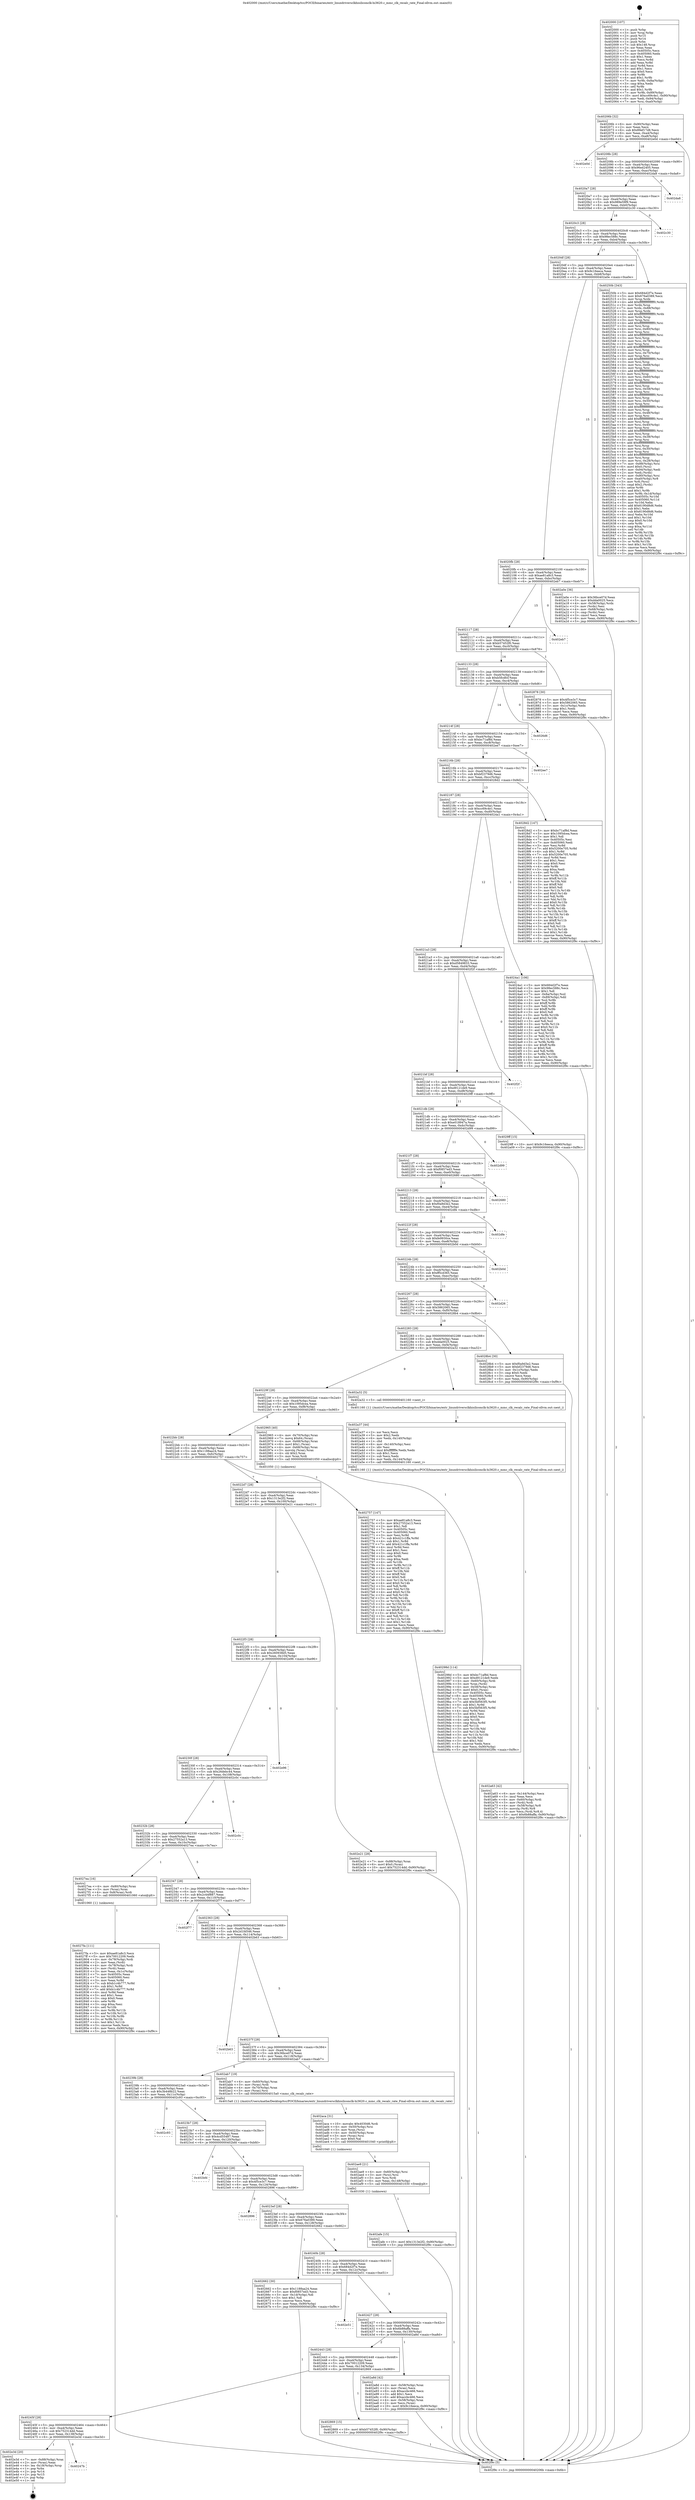 digraph "0x402000" {
  label = "0x402000 (/mnt/c/Users/mathe/Desktop/tcc/POCII/binaries/extr_linuxdriversclkhisiliconclk-hi3620.c_mmc_clk_recalc_rate_Final-ollvm.out::main(0))"
  labelloc = "t"
  node[shape=record]

  Entry [label="",width=0.3,height=0.3,shape=circle,fillcolor=black,style=filled]
  "0x40206b" [label="{
     0x40206b [32]\l
     | [instrs]\l
     &nbsp;&nbsp;0x40206b \<+6\>: mov -0x90(%rbp),%eax\l
     &nbsp;&nbsp;0x402071 \<+2\>: mov %eax,%ecx\l
     &nbsp;&nbsp;0x402073 \<+6\>: sub $0x89ef17d8,%ecx\l
     &nbsp;&nbsp;0x402079 \<+6\>: mov %eax,-0xa4(%rbp)\l
     &nbsp;&nbsp;0x40207f \<+6\>: mov %ecx,-0xa8(%rbp)\l
     &nbsp;&nbsp;0x402085 \<+6\>: je 0000000000402e0d \<main+0xe0d\>\l
  }"]
  "0x402e0d" [label="{
     0x402e0d\l
  }", style=dashed]
  "0x40208b" [label="{
     0x40208b [28]\l
     | [instrs]\l
     &nbsp;&nbsp;0x40208b \<+5\>: jmp 0000000000402090 \<main+0x90\>\l
     &nbsp;&nbsp;0x402090 \<+6\>: mov -0xa4(%rbp),%eax\l
     &nbsp;&nbsp;0x402096 \<+5\>: sub $0x96ed2405,%eax\l
     &nbsp;&nbsp;0x40209b \<+6\>: mov %eax,-0xac(%rbp)\l
     &nbsp;&nbsp;0x4020a1 \<+6\>: je 0000000000402da8 \<main+0xda8\>\l
  }"]
  Exit [label="",width=0.3,height=0.3,shape=circle,fillcolor=black,style=filled,peripheries=2]
  "0x402da8" [label="{
     0x402da8\l
  }", style=dashed]
  "0x4020a7" [label="{
     0x4020a7 [28]\l
     | [instrs]\l
     &nbsp;&nbsp;0x4020a7 \<+5\>: jmp 00000000004020ac \<main+0xac\>\l
     &nbsp;&nbsp;0x4020ac \<+6\>: mov -0xa4(%rbp),%eax\l
     &nbsp;&nbsp;0x4020b2 \<+5\>: sub $0x989e59f9,%eax\l
     &nbsp;&nbsp;0x4020b7 \<+6\>: mov %eax,-0xb0(%rbp)\l
     &nbsp;&nbsp;0x4020bd \<+6\>: je 0000000000402c30 \<main+0xc30\>\l
  }"]
  "0x40247b" [label="{
     0x40247b\l
  }", style=dashed]
  "0x402c30" [label="{
     0x402c30\l
  }", style=dashed]
  "0x4020c3" [label="{
     0x4020c3 [28]\l
     | [instrs]\l
     &nbsp;&nbsp;0x4020c3 \<+5\>: jmp 00000000004020c8 \<main+0xc8\>\l
     &nbsp;&nbsp;0x4020c8 \<+6\>: mov -0xa4(%rbp),%eax\l
     &nbsp;&nbsp;0x4020ce \<+5\>: sub $0x98ec588c,%eax\l
     &nbsp;&nbsp;0x4020d3 \<+6\>: mov %eax,-0xb4(%rbp)\l
     &nbsp;&nbsp;0x4020d9 \<+6\>: je 000000000040250b \<main+0x50b\>\l
  }"]
  "0x402e3d" [label="{
     0x402e3d [20]\l
     | [instrs]\l
     &nbsp;&nbsp;0x402e3d \<+7\>: mov -0x88(%rbp),%rax\l
     &nbsp;&nbsp;0x402e44 \<+2\>: mov (%rax),%eax\l
     &nbsp;&nbsp;0x402e46 \<+4\>: lea -0x18(%rbp),%rsp\l
     &nbsp;&nbsp;0x402e4a \<+1\>: pop %rbx\l
     &nbsp;&nbsp;0x402e4b \<+2\>: pop %r14\l
     &nbsp;&nbsp;0x402e4d \<+2\>: pop %r15\l
     &nbsp;&nbsp;0x402e4f \<+1\>: pop %rbp\l
     &nbsp;&nbsp;0x402e50 \<+1\>: ret\l
  }"]
  "0x40250b" [label="{
     0x40250b [343]\l
     | [instrs]\l
     &nbsp;&nbsp;0x40250b \<+5\>: mov $0x684d2f7e,%eax\l
     &nbsp;&nbsp;0x402510 \<+5\>: mov $0x676a0389,%ecx\l
     &nbsp;&nbsp;0x402515 \<+3\>: mov %rsp,%rdx\l
     &nbsp;&nbsp;0x402518 \<+4\>: add $0xfffffffffffffff0,%rdx\l
     &nbsp;&nbsp;0x40251c \<+3\>: mov %rdx,%rsp\l
     &nbsp;&nbsp;0x40251f \<+7\>: mov %rdx,-0x88(%rbp)\l
     &nbsp;&nbsp;0x402526 \<+3\>: mov %rsp,%rdx\l
     &nbsp;&nbsp;0x402529 \<+4\>: add $0xfffffffffffffff0,%rdx\l
     &nbsp;&nbsp;0x40252d \<+3\>: mov %rdx,%rsp\l
     &nbsp;&nbsp;0x402530 \<+3\>: mov %rsp,%rsi\l
     &nbsp;&nbsp;0x402533 \<+4\>: add $0xfffffffffffffff0,%rsi\l
     &nbsp;&nbsp;0x402537 \<+3\>: mov %rsi,%rsp\l
     &nbsp;&nbsp;0x40253a \<+4\>: mov %rsi,-0x80(%rbp)\l
     &nbsp;&nbsp;0x40253e \<+3\>: mov %rsp,%rsi\l
     &nbsp;&nbsp;0x402541 \<+4\>: add $0xfffffffffffffff0,%rsi\l
     &nbsp;&nbsp;0x402545 \<+3\>: mov %rsi,%rsp\l
     &nbsp;&nbsp;0x402548 \<+4\>: mov %rsi,-0x78(%rbp)\l
     &nbsp;&nbsp;0x40254c \<+3\>: mov %rsp,%rsi\l
     &nbsp;&nbsp;0x40254f \<+4\>: add $0xfffffffffffffff0,%rsi\l
     &nbsp;&nbsp;0x402553 \<+3\>: mov %rsi,%rsp\l
     &nbsp;&nbsp;0x402556 \<+4\>: mov %rsi,-0x70(%rbp)\l
     &nbsp;&nbsp;0x40255a \<+3\>: mov %rsp,%rsi\l
     &nbsp;&nbsp;0x40255d \<+4\>: add $0xfffffffffffffff0,%rsi\l
     &nbsp;&nbsp;0x402561 \<+3\>: mov %rsi,%rsp\l
     &nbsp;&nbsp;0x402564 \<+4\>: mov %rsi,-0x68(%rbp)\l
     &nbsp;&nbsp;0x402568 \<+3\>: mov %rsp,%rsi\l
     &nbsp;&nbsp;0x40256b \<+4\>: add $0xfffffffffffffff0,%rsi\l
     &nbsp;&nbsp;0x40256f \<+3\>: mov %rsi,%rsp\l
     &nbsp;&nbsp;0x402572 \<+4\>: mov %rsi,-0x60(%rbp)\l
     &nbsp;&nbsp;0x402576 \<+3\>: mov %rsp,%rsi\l
     &nbsp;&nbsp;0x402579 \<+4\>: add $0xfffffffffffffff0,%rsi\l
     &nbsp;&nbsp;0x40257d \<+3\>: mov %rsi,%rsp\l
     &nbsp;&nbsp;0x402580 \<+4\>: mov %rsi,-0x58(%rbp)\l
     &nbsp;&nbsp;0x402584 \<+3\>: mov %rsp,%rsi\l
     &nbsp;&nbsp;0x402587 \<+4\>: add $0xfffffffffffffff0,%rsi\l
     &nbsp;&nbsp;0x40258b \<+3\>: mov %rsi,%rsp\l
     &nbsp;&nbsp;0x40258e \<+4\>: mov %rsi,-0x50(%rbp)\l
     &nbsp;&nbsp;0x402592 \<+3\>: mov %rsp,%rsi\l
     &nbsp;&nbsp;0x402595 \<+4\>: add $0xfffffffffffffff0,%rsi\l
     &nbsp;&nbsp;0x402599 \<+3\>: mov %rsi,%rsp\l
     &nbsp;&nbsp;0x40259c \<+4\>: mov %rsi,-0x48(%rbp)\l
     &nbsp;&nbsp;0x4025a0 \<+3\>: mov %rsp,%rsi\l
     &nbsp;&nbsp;0x4025a3 \<+4\>: add $0xfffffffffffffff0,%rsi\l
     &nbsp;&nbsp;0x4025a7 \<+3\>: mov %rsi,%rsp\l
     &nbsp;&nbsp;0x4025aa \<+4\>: mov %rsi,-0x40(%rbp)\l
     &nbsp;&nbsp;0x4025ae \<+3\>: mov %rsp,%rsi\l
     &nbsp;&nbsp;0x4025b1 \<+4\>: add $0xfffffffffffffff0,%rsi\l
     &nbsp;&nbsp;0x4025b5 \<+3\>: mov %rsi,%rsp\l
     &nbsp;&nbsp;0x4025b8 \<+4\>: mov %rsi,-0x38(%rbp)\l
     &nbsp;&nbsp;0x4025bc \<+3\>: mov %rsp,%rsi\l
     &nbsp;&nbsp;0x4025bf \<+4\>: add $0xfffffffffffffff0,%rsi\l
     &nbsp;&nbsp;0x4025c3 \<+3\>: mov %rsi,%rsp\l
     &nbsp;&nbsp;0x4025c6 \<+4\>: mov %rsi,-0x30(%rbp)\l
     &nbsp;&nbsp;0x4025ca \<+3\>: mov %rsp,%rsi\l
     &nbsp;&nbsp;0x4025cd \<+4\>: add $0xfffffffffffffff0,%rsi\l
     &nbsp;&nbsp;0x4025d1 \<+3\>: mov %rsi,%rsp\l
     &nbsp;&nbsp;0x4025d4 \<+4\>: mov %rsi,-0x28(%rbp)\l
     &nbsp;&nbsp;0x4025d8 \<+7\>: mov -0x88(%rbp),%rsi\l
     &nbsp;&nbsp;0x4025df \<+6\>: movl $0x0,(%rsi)\l
     &nbsp;&nbsp;0x4025e5 \<+6\>: mov -0x94(%rbp),%edi\l
     &nbsp;&nbsp;0x4025eb \<+2\>: mov %edi,(%rdx)\l
     &nbsp;&nbsp;0x4025ed \<+4\>: mov -0x80(%rbp),%rsi\l
     &nbsp;&nbsp;0x4025f1 \<+7\>: mov -0xa0(%rbp),%r8\l
     &nbsp;&nbsp;0x4025f8 \<+3\>: mov %r8,(%rsi)\l
     &nbsp;&nbsp;0x4025fb \<+3\>: cmpl $0x2,(%rdx)\l
     &nbsp;&nbsp;0x4025fe \<+4\>: setne %r9b\l
     &nbsp;&nbsp;0x402602 \<+4\>: and $0x1,%r9b\l
     &nbsp;&nbsp;0x402606 \<+4\>: mov %r9b,-0x1d(%rbp)\l
     &nbsp;&nbsp;0x40260a \<+8\>: mov 0x40505c,%r10d\l
     &nbsp;&nbsp;0x402612 \<+8\>: mov 0x405060,%r11d\l
     &nbsp;&nbsp;0x40261a \<+3\>: mov %r10d,%ebx\l
     &nbsp;&nbsp;0x40261d \<+6\>: add $0x6190d8d6,%ebx\l
     &nbsp;&nbsp;0x402623 \<+3\>: sub $0x1,%ebx\l
     &nbsp;&nbsp;0x402626 \<+6\>: sub $0x6190d8d6,%ebx\l
     &nbsp;&nbsp;0x40262c \<+4\>: imul %ebx,%r10d\l
     &nbsp;&nbsp;0x402630 \<+4\>: and $0x1,%r10d\l
     &nbsp;&nbsp;0x402634 \<+4\>: cmp $0x0,%r10d\l
     &nbsp;&nbsp;0x402638 \<+4\>: sete %r9b\l
     &nbsp;&nbsp;0x40263c \<+4\>: cmp $0xa,%r11d\l
     &nbsp;&nbsp;0x402640 \<+4\>: setl %r14b\l
     &nbsp;&nbsp;0x402644 \<+3\>: mov %r9b,%r15b\l
     &nbsp;&nbsp;0x402647 \<+3\>: and %r14b,%r15b\l
     &nbsp;&nbsp;0x40264a \<+3\>: xor %r14b,%r9b\l
     &nbsp;&nbsp;0x40264d \<+3\>: or %r9b,%r15b\l
     &nbsp;&nbsp;0x402650 \<+4\>: test $0x1,%r15b\l
     &nbsp;&nbsp;0x402654 \<+3\>: cmovne %ecx,%eax\l
     &nbsp;&nbsp;0x402657 \<+6\>: mov %eax,-0x90(%rbp)\l
     &nbsp;&nbsp;0x40265d \<+5\>: jmp 0000000000402f9c \<main+0xf9c\>\l
  }"]
  "0x4020df" [label="{
     0x4020df [28]\l
     | [instrs]\l
     &nbsp;&nbsp;0x4020df \<+5\>: jmp 00000000004020e4 \<main+0xe4\>\l
     &nbsp;&nbsp;0x4020e4 \<+6\>: mov -0xa4(%rbp),%eax\l
     &nbsp;&nbsp;0x4020ea \<+5\>: sub $0x9c16eeca,%eax\l
     &nbsp;&nbsp;0x4020ef \<+6\>: mov %eax,-0xb8(%rbp)\l
     &nbsp;&nbsp;0x4020f5 \<+6\>: je 0000000000402a0e \<main+0xa0e\>\l
  }"]
  "0x402afe" [label="{
     0x402afe [15]\l
     | [instrs]\l
     &nbsp;&nbsp;0x402afe \<+10\>: movl $0x1313e2f2,-0x90(%rbp)\l
     &nbsp;&nbsp;0x402b08 \<+5\>: jmp 0000000000402f9c \<main+0xf9c\>\l
  }"]
  "0x402a0e" [label="{
     0x402a0e [36]\l
     | [instrs]\l
     &nbsp;&nbsp;0x402a0e \<+5\>: mov $0x36bce07d,%eax\l
     &nbsp;&nbsp;0x402a13 \<+5\>: mov $0xdda0025,%ecx\l
     &nbsp;&nbsp;0x402a18 \<+4\>: mov -0x58(%rbp),%rdx\l
     &nbsp;&nbsp;0x402a1c \<+2\>: mov (%rdx),%esi\l
     &nbsp;&nbsp;0x402a1e \<+4\>: mov -0x68(%rbp),%rdx\l
     &nbsp;&nbsp;0x402a22 \<+2\>: cmp (%rdx),%esi\l
     &nbsp;&nbsp;0x402a24 \<+3\>: cmovl %ecx,%eax\l
     &nbsp;&nbsp;0x402a27 \<+6\>: mov %eax,-0x90(%rbp)\l
     &nbsp;&nbsp;0x402a2d \<+5\>: jmp 0000000000402f9c \<main+0xf9c\>\l
  }"]
  "0x4020fb" [label="{
     0x4020fb [28]\l
     | [instrs]\l
     &nbsp;&nbsp;0x4020fb \<+5\>: jmp 0000000000402100 \<main+0x100\>\l
     &nbsp;&nbsp;0x402100 \<+6\>: mov -0xa4(%rbp),%eax\l
     &nbsp;&nbsp;0x402106 \<+5\>: sub $0xae81a8c3,%eax\l
     &nbsp;&nbsp;0x40210b \<+6\>: mov %eax,-0xbc(%rbp)\l
     &nbsp;&nbsp;0x402111 \<+6\>: je 0000000000402eb7 \<main+0xeb7\>\l
  }"]
  "0x402ae9" [label="{
     0x402ae9 [21]\l
     | [instrs]\l
     &nbsp;&nbsp;0x402ae9 \<+4\>: mov -0x60(%rbp),%rsi\l
     &nbsp;&nbsp;0x402aed \<+3\>: mov (%rsi),%rsi\l
     &nbsp;&nbsp;0x402af0 \<+3\>: mov %rsi,%rdi\l
     &nbsp;&nbsp;0x402af3 \<+6\>: mov %eax,-0x148(%rbp)\l
     &nbsp;&nbsp;0x402af9 \<+5\>: call 0000000000401030 \<free@plt\>\l
     | [calls]\l
     &nbsp;&nbsp;0x401030 \{1\} (unknown)\l
  }"]
  "0x402eb7" [label="{
     0x402eb7\l
  }", style=dashed]
  "0x402117" [label="{
     0x402117 [28]\l
     | [instrs]\l
     &nbsp;&nbsp;0x402117 \<+5\>: jmp 000000000040211c \<main+0x11c\>\l
     &nbsp;&nbsp;0x40211c \<+6\>: mov -0xa4(%rbp),%eax\l
     &nbsp;&nbsp;0x402122 \<+5\>: sub $0xb57452f0,%eax\l
     &nbsp;&nbsp;0x402127 \<+6\>: mov %eax,-0xc0(%rbp)\l
     &nbsp;&nbsp;0x40212d \<+6\>: je 0000000000402878 \<main+0x878\>\l
  }"]
  "0x402aca" [label="{
     0x402aca [31]\l
     | [instrs]\l
     &nbsp;&nbsp;0x402aca \<+10\>: movabs $0x4030d6,%rdi\l
     &nbsp;&nbsp;0x402ad4 \<+4\>: mov -0x50(%rbp),%rsi\l
     &nbsp;&nbsp;0x402ad8 \<+3\>: mov %rax,(%rsi)\l
     &nbsp;&nbsp;0x402adb \<+4\>: mov -0x50(%rbp),%rax\l
     &nbsp;&nbsp;0x402adf \<+3\>: mov (%rax),%rsi\l
     &nbsp;&nbsp;0x402ae2 \<+2\>: mov $0x0,%al\l
     &nbsp;&nbsp;0x402ae4 \<+5\>: call 0000000000401040 \<printf@plt\>\l
     | [calls]\l
     &nbsp;&nbsp;0x401040 \{1\} (unknown)\l
  }"]
  "0x402878" [label="{
     0x402878 [30]\l
     | [instrs]\l
     &nbsp;&nbsp;0x402878 \<+5\>: mov $0x4f5ce3c7,%eax\l
     &nbsp;&nbsp;0x40287d \<+5\>: mov $0x5862065,%ecx\l
     &nbsp;&nbsp;0x402882 \<+3\>: mov -0x1c(%rbp),%edx\l
     &nbsp;&nbsp;0x402885 \<+3\>: cmp $0x1,%edx\l
     &nbsp;&nbsp;0x402888 \<+3\>: cmovl %ecx,%eax\l
     &nbsp;&nbsp;0x40288b \<+6\>: mov %eax,-0x90(%rbp)\l
     &nbsp;&nbsp;0x402891 \<+5\>: jmp 0000000000402f9c \<main+0xf9c\>\l
  }"]
  "0x402133" [label="{
     0x402133 [28]\l
     | [instrs]\l
     &nbsp;&nbsp;0x402133 \<+5\>: jmp 0000000000402138 \<main+0x138\>\l
     &nbsp;&nbsp;0x402138 \<+6\>: mov -0xa4(%rbp),%eax\l
     &nbsp;&nbsp;0x40213e \<+5\>: sub $0xb5fcdfcf,%eax\l
     &nbsp;&nbsp;0x402143 \<+6\>: mov %eax,-0xc4(%rbp)\l
     &nbsp;&nbsp;0x402149 \<+6\>: je 00000000004026d6 \<main+0x6d6\>\l
  }"]
  "0x402a63" [label="{
     0x402a63 [42]\l
     | [instrs]\l
     &nbsp;&nbsp;0x402a63 \<+6\>: mov -0x144(%rbp),%ecx\l
     &nbsp;&nbsp;0x402a69 \<+3\>: imul %eax,%ecx\l
     &nbsp;&nbsp;0x402a6c \<+4\>: mov -0x60(%rbp),%rdi\l
     &nbsp;&nbsp;0x402a70 \<+3\>: mov (%rdi),%rdi\l
     &nbsp;&nbsp;0x402a73 \<+4\>: mov -0x58(%rbp),%r8\l
     &nbsp;&nbsp;0x402a77 \<+3\>: movslq (%r8),%r8\l
     &nbsp;&nbsp;0x402a7a \<+4\>: mov %ecx,(%rdi,%r8,4)\l
     &nbsp;&nbsp;0x402a7e \<+10\>: movl $0x6b88affa,-0x90(%rbp)\l
     &nbsp;&nbsp;0x402a88 \<+5\>: jmp 0000000000402f9c \<main+0xf9c\>\l
  }"]
  "0x4026d6" [label="{
     0x4026d6\l
  }", style=dashed]
  "0x40214f" [label="{
     0x40214f [28]\l
     | [instrs]\l
     &nbsp;&nbsp;0x40214f \<+5\>: jmp 0000000000402154 \<main+0x154\>\l
     &nbsp;&nbsp;0x402154 \<+6\>: mov -0xa4(%rbp),%eax\l
     &nbsp;&nbsp;0x40215a \<+5\>: sub $0xbc71af8d,%eax\l
     &nbsp;&nbsp;0x40215f \<+6\>: mov %eax,-0xc8(%rbp)\l
     &nbsp;&nbsp;0x402165 \<+6\>: je 0000000000402ee7 \<main+0xee7\>\l
  }"]
  "0x402a37" [label="{
     0x402a37 [44]\l
     | [instrs]\l
     &nbsp;&nbsp;0x402a37 \<+2\>: xor %ecx,%ecx\l
     &nbsp;&nbsp;0x402a39 \<+5\>: mov $0x2,%edx\l
     &nbsp;&nbsp;0x402a3e \<+6\>: mov %edx,-0x140(%rbp)\l
     &nbsp;&nbsp;0x402a44 \<+1\>: cltd\l
     &nbsp;&nbsp;0x402a45 \<+6\>: mov -0x140(%rbp),%esi\l
     &nbsp;&nbsp;0x402a4b \<+2\>: idiv %esi\l
     &nbsp;&nbsp;0x402a4d \<+6\>: imul $0xfffffffe,%edx,%edx\l
     &nbsp;&nbsp;0x402a53 \<+3\>: sub $0x1,%ecx\l
     &nbsp;&nbsp;0x402a56 \<+2\>: sub %ecx,%edx\l
     &nbsp;&nbsp;0x402a58 \<+6\>: mov %edx,-0x144(%rbp)\l
     &nbsp;&nbsp;0x402a5e \<+5\>: call 0000000000401160 \<next_i\>\l
     | [calls]\l
     &nbsp;&nbsp;0x401160 \{1\} (/mnt/c/Users/mathe/Desktop/tcc/POCII/binaries/extr_linuxdriversclkhisiliconclk-hi3620.c_mmc_clk_recalc_rate_Final-ollvm.out::next_i)\l
  }"]
  "0x402ee7" [label="{
     0x402ee7\l
  }", style=dashed]
  "0x40216b" [label="{
     0x40216b [28]\l
     | [instrs]\l
     &nbsp;&nbsp;0x40216b \<+5\>: jmp 0000000000402170 \<main+0x170\>\l
     &nbsp;&nbsp;0x402170 \<+6\>: mov -0xa4(%rbp),%eax\l
     &nbsp;&nbsp;0x402176 \<+5\>: sub $0xbf2379d6,%eax\l
     &nbsp;&nbsp;0x40217b \<+6\>: mov %eax,-0xcc(%rbp)\l
     &nbsp;&nbsp;0x402181 \<+6\>: je 00000000004028d2 \<main+0x8d2\>\l
  }"]
  "0x40298d" [label="{
     0x40298d [114]\l
     | [instrs]\l
     &nbsp;&nbsp;0x40298d \<+5\>: mov $0xbc71af8d,%ecx\l
     &nbsp;&nbsp;0x402992 \<+5\>: mov $0xd9121de9,%edx\l
     &nbsp;&nbsp;0x402997 \<+4\>: mov -0x60(%rbp),%rdi\l
     &nbsp;&nbsp;0x40299b \<+3\>: mov %rax,(%rdi)\l
     &nbsp;&nbsp;0x40299e \<+4\>: mov -0x58(%rbp),%rax\l
     &nbsp;&nbsp;0x4029a2 \<+6\>: movl $0x0,(%rax)\l
     &nbsp;&nbsp;0x4029a8 \<+7\>: mov 0x40505c,%esi\l
     &nbsp;&nbsp;0x4029af \<+8\>: mov 0x405060,%r8d\l
     &nbsp;&nbsp;0x4029b7 \<+3\>: mov %esi,%r9d\l
     &nbsp;&nbsp;0x4029ba \<+7\>: add $0x5bf563f5,%r9d\l
     &nbsp;&nbsp;0x4029c1 \<+4\>: sub $0x1,%r9d\l
     &nbsp;&nbsp;0x4029c5 \<+7\>: sub $0x5bf563f5,%r9d\l
     &nbsp;&nbsp;0x4029cc \<+4\>: imul %r9d,%esi\l
     &nbsp;&nbsp;0x4029d0 \<+3\>: and $0x1,%esi\l
     &nbsp;&nbsp;0x4029d3 \<+3\>: cmp $0x0,%esi\l
     &nbsp;&nbsp;0x4029d6 \<+4\>: sete %r10b\l
     &nbsp;&nbsp;0x4029da \<+4\>: cmp $0xa,%r8d\l
     &nbsp;&nbsp;0x4029de \<+4\>: setl %r11b\l
     &nbsp;&nbsp;0x4029e2 \<+3\>: mov %r10b,%bl\l
     &nbsp;&nbsp;0x4029e5 \<+3\>: and %r11b,%bl\l
     &nbsp;&nbsp;0x4029e8 \<+3\>: xor %r11b,%r10b\l
     &nbsp;&nbsp;0x4029eb \<+3\>: or %r10b,%bl\l
     &nbsp;&nbsp;0x4029ee \<+3\>: test $0x1,%bl\l
     &nbsp;&nbsp;0x4029f1 \<+3\>: cmovne %edx,%ecx\l
     &nbsp;&nbsp;0x4029f4 \<+6\>: mov %ecx,-0x90(%rbp)\l
     &nbsp;&nbsp;0x4029fa \<+5\>: jmp 0000000000402f9c \<main+0xf9c\>\l
  }"]
  "0x4028d2" [label="{
     0x4028d2 [147]\l
     | [instrs]\l
     &nbsp;&nbsp;0x4028d2 \<+5\>: mov $0xbc71af8d,%eax\l
     &nbsp;&nbsp;0x4028d7 \<+5\>: mov $0x1095dcea,%ecx\l
     &nbsp;&nbsp;0x4028dc \<+2\>: mov $0x1,%dl\l
     &nbsp;&nbsp;0x4028de \<+7\>: mov 0x40505c,%esi\l
     &nbsp;&nbsp;0x4028e5 \<+7\>: mov 0x405060,%edi\l
     &nbsp;&nbsp;0x4028ec \<+3\>: mov %esi,%r8d\l
     &nbsp;&nbsp;0x4028ef \<+7\>: add $0x5200e705,%r8d\l
     &nbsp;&nbsp;0x4028f6 \<+4\>: sub $0x1,%r8d\l
     &nbsp;&nbsp;0x4028fa \<+7\>: sub $0x5200e705,%r8d\l
     &nbsp;&nbsp;0x402901 \<+4\>: imul %r8d,%esi\l
     &nbsp;&nbsp;0x402905 \<+3\>: and $0x1,%esi\l
     &nbsp;&nbsp;0x402908 \<+3\>: cmp $0x0,%esi\l
     &nbsp;&nbsp;0x40290b \<+4\>: sete %r9b\l
     &nbsp;&nbsp;0x40290f \<+3\>: cmp $0xa,%edi\l
     &nbsp;&nbsp;0x402912 \<+4\>: setl %r10b\l
     &nbsp;&nbsp;0x402916 \<+3\>: mov %r9b,%r11b\l
     &nbsp;&nbsp;0x402919 \<+4\>: xor $0xff,%r11b\l
     &nbsp;&nbsp;0x40291d \<+3\>: mov %r10b,%bl\l
     &nbsp;&nbsp;0x402920 \<+3\>: xor $0xff,%bl\l
     &nbsp;&nbsp;0x402923 \<+3\>: xor $0x0,%dl\l
     &nbsp;&nbsp;0x402926 \<+3\>: mov %r11b,%r14b\l
     &nbsp;&nbsp;0x402929 \<+4\>: and $0x0,%r14b\l
     &nbsp;&nbsp;0x40292d \<+3\>: and %dl,%r9b\l
     &nbsp;&nbsp;0x402930 \<+3\>: mov %bl,%r15b\l
     &nbsp;&nbsp;0x402933 \<+4\>: and $0x0,%r15b\l
     &nbsp;&nbsp;0x402937 \<+3\>: and %dl,%r10b\l
     &nbsp;&nbsp;0x40293a \<+3\>: or %r9b,%r14b\l
     &nbsp;&nbsp;0x40293d \<+3\>: or %r10b,%r15b\l
     &nbsp;&nbsp;0x402940 \<+3\>: xor %r15b,%r14b\l
     &nbsp;&nbsp;0x402943 \<+3\>: or %bl,%r11b\l
     &nbsp;&nbsp;0x402946 \<+4\>: xor $0xff,%r11b\l
     &nbsp;&nbsp;0x40294a \<+3\>: or $0x0,%dl\l
     &nbsp;&nbsp;0x40294d \<+3\>: and %dl,%r11b\l
     &nbsp;&nbsp;0x402950 \<+3\>: or %r11b,%r14b\l
     &nbsp;&nbsp;0x402953 \<+4\>: test $0x1,%r14b\l
     &nbsp;&nbsp;0x402957 \<+3\>: cmovne %ecx,%eax\l
     &nbsp;&nbsp;0x40295a \<+6\>: mov %eax,-0x90(%rbp)\l
     &nbsp;&nbsp;0x402960 \<+5\>: jmp 0000000000402f9c \<main+0xf9c\>\l
  }"]
  "0x402187" [label="{
     0x402187 [28]\l
     | [instrs]\l
     &nbsp;&nbsp;0x402187 \<+5\>: jmp 000000000040218c \<main+0x18c\>\l
     &nbsp;&nbsp;0x40218c \<+6\>: mov -0xa4(%rbp),%eax\l
     &nbsp;&nbsp;0x402192 \<+5\>: sub $0xcc69c4e1,%eax\l
     &nbsp;&nbsp;0x402197 \<+6\>: mov %eax,-0xd0(%rbp)\l
     &nbsp;&nbsp;0x40219d \<+6\>: je 00000000004024a1 \<main+0x4a1\>\l
  }"]
  "0x40245f" [label="{
     0x40245f [28]\l
     | [instrs]\l
     &nbsp;&nbsp;0x40245f \<+5\>: jmp 0000000000402464 \<main+0x464\>\l
     &nbsp;&nbsp;0x402464 \<+6\>: mov -0xa4(%rbp),%eax\l
     &nbsp;&nbsp;0x40246a \<+5\>: sub $0x752314dd,%eax\l
     &nbsp;&nbsp;0x40246f \<+6\>: mov %eax,-0x138(%rbp)\l
     &nbsp;&nbsp;0x402475 \<+6\>: je 0000000000402e3d \<main+0xe3d\>\l
  }"]
  "0x4024a1" [label="{
     0x4024a1 [106]\l
     | [instrs]\l
     &nbsp;&nbsp;0x4024a1 \<+5\>: mov $0x684d2f7e,%eax\l
     &nbsp;&nbsp;0x4024a6 \<+5\>: mov $0x98ec588c,%ecx\l
     &nbsp;&nbsp;0x4024ab \<+2\>: mov $0x1,%dl\l
     &nbsp;&nbsp;0x4024ad \<+7\>: mov -0x8a(%rbp),%sil\l
     &nbsp;&nbsp;0x4024b4 \<+7\>: mov -0x89(%rbp),%dil\l
     &nbsp;&nbsp;0x4024bb \<+3\>: mov %sil,%r8b\l
     &nbsp;&nbsp;0x4024be \<+4\>: xor $0xff,%r8b\l
     &nbsp;&nbsp;0x4024c2 \<+3\>: mov %dil,%r9b\l
     &nbsp;&nbsp;0x4024c5 \<+4\>: xor $0xff,%r9b\l
     &nbsp;&nbsp;0x4024c9 \<+3\>: xor $0x0,%dl\l
     &nbsp;&nbsp;0x4024cc \<+3\>: mov %r8b,%r10b\l
     &nbsp;&nbsp;0x4024cf \<+4\>: and $0x0,%r10b\l
     &nbsp;&nbsp;0x4024d3 \<+3\>: and %dl,%sil\l
     &nbsp;&nbsp;0x4024d6 \<+3\>: mov %r9b,%r11b\l
     &nbsp;&nbsp;0x4024d9 \<+4\>: and $0x0,%r11b\l
     &nbsp;&nbsp;0x4024dd \<+3\>: and %dl,%dil\l
     &nbsp;&nbsp;0x4024e0 \<+3\>: or %sil,%r10b\l
     &nbsp;&nbsp;0x4024e3 \<+3\>: or %dil,%r11b\l
     &nbsp;&nbsp;0x4024e6 \<+3\>: xor %r11b,%r10b\l
     &nbsp;&nbsp;0x4024e9 \<+3\>: or %r9b,%r8b\l
     &nbsp;&nbsp;0x4024ec \<+4\>: xor $0xff,%r8b\l
     &nbsp;&nbsp;0x4024f0 \<+3\>: or $0x0,%dl\l
     &nbsp;&nbsp;0x4024f3 \<+3\>: and %dl,%r8b\l
     &nbsp;&nbsp;0x4024f6 \<+3\>: or %r8b,%r10b\l
     &nbsp;&nbsp;0x4024f9 \<+4\>: test $0x1,%r10b\l
     &nbsp;&nbsp;0x4024fd \<+3\>: cmovne %ecx,%eax\l
     &nbsp;&nbsp;0x402500 \<+6\>: mov %eax,-0x90(%rbp)\l
     &nbsp;&nbsp;0x402506 \<+5\>: jmp 0000000000402f9c \<main+0xf9c\>\l
  }"]
  "0x4021a3" [label="{
     0x4021a3 [28]\l
     | [instrs]\l
     &nbsp;&nbsp;0x4021a3 \<+5\>: jmp 00000000004021a8 \<main+0x1a8\>\l
     &nbsp;&nbsp;0x4021a8 \<+6\>: mov -0xa4(%rbp),%eax\l
     &nbsp;&nbsp;0x4021ae \<+5\>: sub $0xd5849833,%eax\l
     &nbsp;&nbsp;0x4021b3 \<+6\>: mov %eax,-0xd4(%rbp)\l
     &nbsp;&nbsp;0x4021b9 \<+6\>: je 0000000000402f2f \<main+0xf2f\>\l
  }"]
  "0x402f9c" [label="{
     0x402f9c [5]\l
     | [instrs]\l
     &nbsp;&nbsp;0x402f9c \<+5\>: jmp 000000000040206b \<main+0x6b\>\l
  }"]
  "0x402000" [label="{
     0x402000 [107]\l
     | [instrs]\l
     &nbsp;&nbsp;0x402000 \<+1\>: push %rbp\l
     &nbsp;&nbsp;0x402001 \<+3\>: mov %rsp,%rbp\l
     &nbsp;&nbsp;0x402004 \<+2\>: push %r15\l
     &nbsp;&nbsp;0x402006 \<+2\>: push %r14\l
     &nbsp;&nbsp;0x402008 \<+1\>: push %rbx\l
     &nbsp;&nbsp;0x402009 \<+7\>: sub $0x148,%rsp\l
     &nbsp;&nbsp;0x402010 \<+2\>: xor %eax,%eax\l
     &nbsp;&nbsp;0x402012 \<+7\>: mov 0x40505c,%ecx\l
     &nbsp;&nbsp;0x402019 \<+7\>: mov 0x405060,%edx\l
     &nbsp;&nbsp;0x402020 \<+3\>: sub $0x1,%eax\l
     &nbsp;&nbsp;0x402023 \<+3\>: mov %ecx,%r8d\l
     &nbsp;&nbsp;0x402026 \<+3\>: add %eax,%r8d\l
     &nbsp;&nbsp;0x402029 \<+4\>: imul %r8d,%ecx\l
     &nbsp;&nbsp;0x40202d \<+3\>: and $0x1,%ecx\l
     &nbsp;&nbsp;0x402030 \<+3\>: cmp $0x0,%ecx\l
     &nbsp;&nbsp;0x402033 \<+4\>: sete %r9b\l
     &nbsp;&nbsp;0x402037 \<+4\>: and $0x1,%r9b\l
     &nbsp;&nbsp;0x40203b \<+7\>: mov %r9b,-0x8a(%rbp)\l
     &nbsp;&nbsp;0x402042 \<+3\>: cmp $0xa,%edx\l
     &nbsp;&nbsp;0x402045 \<+4\>: setl %r9b\l
     &nbsp;&nbsp;0x402049 \<+4\>: and $0x1,%r9b\l
     &nbsp;&nbsp;0x40204d \<+7\>: mov %r9b,-0x89(%rbp)\l
     &nbsp;&nbsp;0x402054 \<+10\>: movl $0xcc69c4e1,-0x90(%rbp)\l
     &nbsp;&nbsp;0x40205e \<+6\>: mov %edi,-0x94(%rbp)\l
     &nbsp;&nbsp;0x402064 \<+7\>: mov %rsi,-0xa0(%rbp)\l
  }"]
  "0x402869" [label="{
     0x402869 [15]\l
     | [instrs]\l
     &nbsp;&nbsp;0x402869 \<+10\>: movl $0xb57452f0,-0x90(%rbp)\l
     &nbsp;&nbsp;0x402873 \<+5\>: jmp 0000000000402f9c \<main+0xf9c\>\l
  }"]
  "0x402443" [label="{
     0x402443 [28]\l
     | [instrs]\l
     &nbsp;&nbsp;0x402443 \<+5\>: jmp 0000000000402448 \<main+0x448\>\l
     &nbsp;&nbsp;0x402448 \<+6\>: mov -0xa4(%rbp),%eax\l
     &nbsp;&nbsp;0x40244e \<+5\>: sub $0x70012209,%eax\l
     &nbsp;&nbsp;0x402453 \<+6\>: mov %eax,-0x134(%rbp)\l
     &nbsp;&nbsp;0x402459 \<+6\>: je 0000000000402869 \<main+0x869\>\l
  }"]
  "0x402f2f" [label="{
     0x402f2f\l
  }", style=dashed]
  "0x4021bf" [label="{
     0x4021bf [28]\l
     | [instrs]\l
     &nbsp;&nbsp;0x4021bf \<+5\>: jmp 00000000004021c4 \<main+0x1c4\>\l
     &nbsp;&nbsp;0x4021c4 \<+6\>: mov -0xa4(%rbp),%eax\l
     &nbsp;&nbsp;0x4021ca \<+5\>: sub $0xd9121de9,%eax\l
     &nbsp;&nbsp;0x4021cf \<+6\>: mov %eax,-0xd8(%rbp)\l
     &nbsp;&nbsp;0x4021d5 \<+6\>: je 00000000004029ff \<main+0x9ff\>\l
  }"]
  "0x402a8d" [label="{
     0x402a8d [42]\l
     | [instrs]\l
     &nbsp;&nbsp;0x402a8d \<+4\>: mov -0x58(%rbp),%rax\l
     &nbsp;&nbsp;0x402a91 \<+2\>: mov (%rax),%ecx\l
     &nbsp;&nbsp;0x402a93 \<+6\>: sub $0xaccbc466,%ecx\l
     &nbsp;&nbsp;0x402a99 \<+3\>: add $0x1,%ecx\l
     &nbsp;&nbsp;0x402a9c \<+6\>: add $0xaccbc466,%ecx\l
     &nbsp;&nbsp;0x402aa2 \<+4\>: mov -0x58(%rbp),%rax\l
     &nbsp;&nbsp;0x402aa6 \<+2\>: mov %ecx,(%rax)\l
     &nbsp;&nbsp;0x402aa8 \<+10\>: movl $0x9c16eeca,-0x90(%rbp)\l
     &nbsp;&nbsp;0x402ab2 \<+5\>: jmp 0000000000402f9c \<main+0xf9c\>\l
  }"]
  "0x4029ff" [label="{
     0x4029ff [15]\l
     | [instrs]\l
     &nbsp;&nbsp;0x4029ff \<+10\>: movl $0x9c16eeca,-0x90(%rbp)\l
     &nbsp;&nbsp;0x402a09 \<+5\>: jmp 0000000000402f9c \<main+0xf9c\>\l
  }"]
  "0x4021db" [label="{
     0x4021db [28]\l
     | [instrs]\l
     &nbsp;&nbsp;0x4021db \<+5\>: jmp 00000000004021e0 \<main+0x1e0\>\l
     &nbsp;&nbsp;0x4021e0 \<+6\>: mov -0xa4(%rbp),%eax\l
     &nbsp;&nbsp;0x4021e6 \<+5\>: sub $0xe018947a,%eax\l
     &nbsp;&nbsp;0x4021eb \<+6\>: mov %eax,-0xdc(%rbp)\l
     &nbsp;&nbsp;0x4021f1 \<+6\>: je 0000000000402d99 \<main+0xd99\>\l
  }"]
  "0x402427" [label="{
     0x402427 [28]\l
     | [instrs]\l
     &nbsp;&nbsp;0x402427 \<+5\>: jmp 000000000040242c \<main+0x42c\>\l
     &nbsp;&nbsp;0x40242c \<+6\>: mov -0xa4(%rbp),%eax\l
     &nbsp;&nbsp;0x402432 \<+5\>: sub $0x6b88affa,%eax\l
     &nbsp;&nbsp;0x402437 \<+6\>: mov %eax,-0x130(%rbp)\l
     &nbsp;&nbsp;0x40243d \<+6\>: je 0000000000402a8d \<main+0xa8d\>\l
  }"]
  "0x402d99" [label="{
     0x402d99\l
  }", style=dashed]
  "0x4021f7" [label="{
     0x4021f7 [28]\l
     | [instrs]\l
     &nbsp;&nbsp;0x4021f7 \<+5\>: jmp 00000000004021fc \<main+0x1fc\>\l
     &nbsp;&nbsp;0x4021fc \<+6\>: mov -0xa4(%rbp),%eax\l
     &nbsp;&nbsp;0x402202 \<+5\>: sub $0xf0857ed3,%eax\l
     &nbsp;&nbsp;0x402207 \<+6\>: mov %eax,-0xe0(%rbp)\l
     &nbsp;&nbsp;0x40220d \<+6\>: je 0000000000402680 \<main+0x680\>\l
  }"]
  "0x402e51" [label="{
     0x402e51\l
  }", style=dashed]
  "0x402680" [label="{
     0x402680\l
  }", style=dashed]
  "0x402213" [label="{
     0x402213 [28]\l
     | [instrs]\l
     &nbsp;&nbsp;0x402213 \<+5\>: jmp 0000000000402218 \<main+0x218\>\l
     &nbsp;&nbsp;0x402218 \<+6\>: mov -0xa4(%rbp),%eax\l
     &nbsp;&nbsp;0x40221e \<+5\>: sub $0xf0a9d3e2,%eax\l
     &nbsp;&nbsp;0x402223 \<+6\>: mov %eax,-0xe4(%rbp)\l
     &nbsp;&nbsp;0x402229 \<+6\>: je 0000000000402dfe \<main+0xdfe\>\l
  }"]
  "0x4027fa" [label="{
     0x4027fa [111]\l
     | [instrs]\l
     &nbsp;&nbsp;0x4027fa \<+5\>: mov $0xae81a8c3,%ecx\l
     &nbsp;&nbsp;0x4027ff \<+5\>: mov $0x70012209,%edx\l
     &nbsp;&nbsp;0x402804 \<+4\>: mov -0x78(%rbp),%rdi\l
     &nbsp;&nbsp;0x402808 \<+2\>: mov %eax,(%rdi)\l
     &nbsp;&nbsp;0x40280a \<+4\>: mov -0x78(%rbp),%rdi\l
     &nbsp;&nbsp;0x40280e \<+2\>: mov (%rdi),%eax\l
     &nbsp;&nbsp;0x402810 \<+3\>: mov %eax,-0x1c(%rbp)\l
     &nbsp;&nbsp;0x402813 \<+7\>: mov 0x40505c,%eax\l
     &nbsp;&nbsp;0x40281a \<+7\>: mov 0x405060,%esi\l
     &nbsp;&nbsp;0x402821 \<+3\>: mov %eax,%r8d\l
     &nbsp;&nbsp;0x402824 \<+7\>: sub $0xb1c4b777,%r8d\l
     &nbsp;&nbsp;0x40282b \<+4\>: sub $0x1,%r8d\l
     &nbsp;&nbsp;0x40282f \<+7\>: add $0xb1c4b777,%r8d\l
     &nbsp;&nbsp;0x402836 \<+4\>: imul %r8d,%eax\l
     &nbsp;&nbsp;0x40283a \<+3\>: and $0x1,%eax\l
     &nbsp;&nbsp;0x40283d \<+3\>: cmp $0x0,%eax\l
     &nbsp;&nbsp;0x402840 \<+4\>: sete %r9b\l
     &nbsp;&nbsp;0x402844 \<+3\>: cmp $0xa,%esi\l
     &nbsp;&nbsp;0x402847 \<+4\>: setl %r10b\l
     &nbsp;&nbsp;0x40284b \<+3\>: mov %r9b,%r11b\l
     &nbsp;&nbsp;0x40284e \<+3\>: and %r10b,%r11b\l
     &nbsp;&nbsp;0x402851 \<+3\>: xor %r10b,%r9b\l
     &nbsp;&nbsp;0x402854 \<+3\>: or %r9b,%r11b\l
     &nbsp;&nbsp;0x402857 \<+4\>: test $0x1,%r11b\l
     &nbsp;&nbsp;0x40285b \<+3\>: cmovne %edx,%ecx\l
     &nbsp;&nbsp;0x40285e \<+6\>: mov %ecx,-0x90(%rbp)\l
     &nbsp;&nbsp;0x402864 \<+5\>: jmp 0000000000402f9c \<main+0xf9c\>\l
  }"]
  "0x402dfe" [label="{
     0x402dfe\l
  }", style=dashed]
  "0x40222f" [label="{
     0x40222f [28]\l
     | [instrs]\l
     &nbsp;&nbsp;0x40222f \<+5\>: jmp 0000000000402234 \<main+0x234\>\l
     &nbsp;&nbsp;0x402234 \<+6\>: mov -0xa4(%rbp),%eax\l
     &nbsp;&nbsp;0x40223a \<+5\>: sub $0xfe9930ce,%eax\l
     &nbsp;&nbsp;0x40223f \<+6\>: mov %eax,-0xe8(%rbp)\l
     &nbsp;&nbsp;0x402245 \<+6\>: je 0000000000402b0d \<main+0xb0d\>\l
  }"]
  "0x40240b" [label="{
     0x40240b [28]\l
     | [instrs]\l
     &nbsp;&nbsp;0x40240b \<+5\>: jmp 0000000000402410 \<main+0x410\>\l
     &nbsp;&nbsp;0x402410 \<+6\>: mov -0xa4(%rbp),%eax\l
     &nbsp;&nbsp;0x402416 \<+5\>: sub $0x684d2f7e,%eax\l
     &nbsp;&nbsp;0x40241b \<+6\>: mov %eax,-0x12c(%rbp)\l
     &nbsp;&nbsp;0x402421 \<+6\>: je 0000000000402e51 \<main+0xe51\>\l
  }"]
  "0x402b0d" [label="{
     0x402b0d\l
  }", style=dashed]
  "0x40224b" [label="{
     0x40224b [28]\l
     | [instrs]\l
     &nbsp;&nbsp;0x40224b \<+5\>: jmp 0000000000402250 \<main+0x250\>\l
     &nbsp;&nbsp;0x402250 \<+6\>: mov -0xa4(%rbp),%eax\l
     &nbsp;&nbsp;0x402256 \<+5\>: sub $0xff5cd365,%eax\l
     &nbsp;&nbsp;0x40225b \<+6\>: mov %eax,-0xec(%rbp)\l
     &nbsp;&nbsp;0x402261 \<+6\>: je 0000000000402d26 \<main+0xd26\>\l
  }"]
  "0x402662" [label="{
     0x402662 [30]\l
     | [instrs]\l
     &nbsp;&nbsp;0x402662 \<+5\>: mov $0x1188aa24,%eax\l
     &nbsp;&nbsp;0x402667 \<+5\>: mov $0xf0857ed3,%ecx\l
     &nbsp;&nbsp;0x40266c \<+3\>: mov -0x1d(%rbp),%dl\l
     &nbsp;&nbsp;0x40266f \<+3\>: test $0x1,%dl\l
     &nbsp;&nbsp;0x402672 \<+3\>: cmovne %ecx,%eax\l
     &nbsp;&nbsp;0x402675 \<+6\>: mov %eax,-0x90(%rbp)\l
     &nbsp;&nbsp;0x40267b \<+5\>: jmp 0000000000402f9c \<main+0xf9c\>\l
  }"]
  "0x402d26" [label="{
     0x402d26\l
  }", style=dashed]
  "0x402267" [label="{
     0x402267 [28]\l
     | [instrs]\l
     &nbsp;&nbsp;0x402267 \<+5\>: jmp 000000000040226c \<main+0x26c\>\l
     &nbsp;&nbsp;0x40226c \<+6\>: mov -0xa4(%rbp),%eax\l
     &nbsp;&nbsp;0x402272 \<+5\>: sub $0x5862065,%eax\l
     &nbsp;&nbsp;0x402277 \<+6\>: mov %eax,-0xf0(%rbp)\l
     &nbsp;&nbsp;0x40227d \<+6\>: je 00000000004028b4 \<main+0x8b4\>\l
  }"]
  "0x4023ef" [label="{
     0x4023ef [28]\l
     | [instrs]\l
     &nbsp;&nbsp;0x4023ef \<+5\>: jmp 00000000004023f4 \<main+0x3f4\>\l
     &nbsp;&nbsp;0x4023f4 \<+6\>: mov -0xa4(%rbp),%eax\l
     &nbsp;&nbsp;0x4023fa \<+5\>: sub $0x676a0389,%eax\l
     &nbsp;&nbsp;0x4023ff \<+6\>: mov %eax,-0x128(%rbp)\l
     &nbsp;&nbsp;0x402405 \<+6\>: je 0000000000402662 \<main+0x662\>\l
  }"]
  "0x4028b4" [label="{
     0x4028b4 [30]\l
     | [instrs]\l
     &nbsp;&nbsp;0x4028b4 \<+5\>: mov $0xf0a9d3e2,%eax\l
     &nbsp;&nbsp;0x4028b9 \<+5\>: mov $0xbf2379d6,%ecx\l
     &nbsp;&nbsp;0x4028be \<+3\>: mov -0x1c(%rbp),%edx\l
     &nbsp;&nbsp;0x4028c1 \<+3\>: cmp $0x0,%edx\l
     &nbsp;&nbsp;0x4028c4 \<+3\>: cmove %ecx,%eax\l
     &nbsp;&nbsp;0x4028c7 \<+6\>: mov %eax,-0x90(%rbp)\l
     &nbsp;&nbsp;0x4028cd \<+5\>: jmp 0000000000402f9c \<main+0xf9c\>\l
  }"]
  "0x402283" [label="{
     0x402283 [28]\l
     | [instrs]\l
     &nbsp;&nbsp;0x402283 \<+5\>: jmp 0000000000402288 \<main+0x288\>\l
     &nbsp;&nbsp;0x402288 \<+6\>: mov -0xa4(%rbp),%eax\l
     &nbsp;&nbsp;0x40228e \<+5\>: sub $0xdda0025,%eax\l
     &nbsp;&nbsp;0x402293 \<+6\>: mov %eax,-0xf4(%rbp)\l
     &nbsp;&nbsp;0x402299 \<+6\>: je 0000000000402a32 \<main+0xa32\>\l
  }"]
  "0x402896" [label="{
     0x402896\l
  }", style=dashed]
  "0x402a32" [label="{
     0x402a32 [5]\l
     | [instrs]\l
     &nbsp;&nbsp;0x402a32 \<+5\>: call 0000000000401160 \<next_i\>\l
     | [calls]\l
     &nbsp;&nbsp;0x401160 \{1\} (/mnt/c/Users/mathe/Desktop/tcc/POCII/binaries/extr_linuxdriversclkhisiliconclk-hi3620.c_mmc_clk_recalc_rate_Final-ollvm.out::next_i)\l
  }"]
  "0x40229f" [label="{
     0x40229f [28]\l
     | [instrs]\l
     &nbsp;&nbsp;0x40229f \<+5\>: jmp 00000000004022a4 \<main+0x2a4\>\l
     &nbsp;&nbsp;0x4022a4 \<+6\>: mov -0xa4(%rbp),%eax\l
     &nbsp;&nbsp;0x4022aa \<+5\>: sub $0x1095dcea,%eax\l
     &nbsp;&nbsp;0x4022af \<+6\>: mov %eax,-0xf8(%rbp)\l
     &nbsp;&nbsp;0x4022b5 \<+6\>: je 0000000000402965 \<main+0x965\>\l
  }"]
  "0x4023d3" [label="{
     0x4023d3 [28]\l
     | [instrs]\l
     &nbsp;&nbsp;0x4023d3 \<+5\>: jmp 00000000004023d8 \<main+0x3d8\>\l
     &nbsp;&nbsp;0x4023d8 \<+6\>: mov -0xa4(%rbp),%eax\l
     &nbsp;&nbsp;0x4023de \<+5\>: sub $0x4f5ce3c7,%eax\l
     &nbsp;&nbsp;0x4023e3 \<+6\>: mov %eax,-0x124(%rbp)\l
     &nbsp;&nbsp;0x4023e9 \<+6\>: je 0000000000402896 \<main+0x896\>\l
  }"]
  "0x402965" [label="{
     0x402965 [40]\l
     | [instrs]\l
     &nbsp;&nbsp;0x402965 \<+4\>: mov -0x70(%rbp),%rax\l
     &nbsp;&nbsp;0x402969 \<+7\>: movq $0x64,(%rax)\l
     &nbsp;&nbsp;0x402970 \<+4\>: mov -0x68(%rbp),%rax\l
     &nbsp;&nbsp;0x402974 \<+6\>: movl $0x1,(%rax)\l
     &nbsp;&nbsp;0x40297a \<+4\>: mov -0x68(%rbp),%rax\l
     &nbsp;&nbsp;0x40297e \<+3\>: movslq (%rax),%rax\l
     &nbsp;&nbsp;0x402981 \<+4\>: shl $0x2,%rax\l
     &nbsp;&nbsp;0x402985 \<+3\>: mov %rax,%rdi\l
     &nbsp;&nbsp;0x402988 \<+5\>: call 0000000000401050 \<malloc@plt\>\l
     | [calls]\l
     &nbsp;&nbsp;0x401050 \{1\} (unknown)\l
  }"]
  "0x4022bb" [label="{
     0x4022bb [28]\l
     | [instrs]\l
     &nbsp;&nbsp;0x4022bb \<+5\>: jmp 00000000004022c0 \<main+0x2c0\>\l
     &nbsp;&nbsp;0x4022c0 \<+6\>: mov -0xa4(%rbp),%eax\l
     &nbsp;&nbsp;0x4022c6 \<+5\>: sub $0x1188aa24,%eax\l
     &nbsp;&nbsp;0x4022cb \<+6\>: mov %eax,-0xfc(%rbp)\l
     &nbsp;&nbsp;0x4022d1 \<+6\>: je 0000000000402757 \<main+0x757\>\l
  }"]
  "0x402bfd" [label="{
     0x402bfd\l
  }", style=dashed]
  "0x402757" [label="{
     0x402757 [147]\l
     | [instrs]\l
     &nbsp;&nbsp;0x402757 \<+5\>: mov $0xae81a8c3,%eax\l
     &nbsp;&nbsp;0x40275c \<+5\>: mov $0x27552a13,%ecx\l
     &nbsp;&nbsp;0x402761 \<+2\>: mov $0x1,%dl\l
     &nbsp;&nbsp;0x402763 \<+7\>: mov 0x40505c,%esi\l
     &nbsp;&nbsp;0x40276a \<+7\>: mov 0x405060,%edi\l
     &nbsp;&nbsp;0x402771 \<+3\>: mov %esi,%r8d\l
     &nbsp;&nbsp;0x402774 \<+7\>: sub $0x421c1ffa,%r8d\l
     &nbsp;&nbsp;0x40277b \<+4\>: sub $0x1,%r8d\l
     &nbsp;&nbsp;0x40277f \<+7\>: add $0x421c1ffa,%r8d\l
     &nbsp;&nbsp;0x402786 \<+4\>: imul %r8d,%esi\l
     &nbsp;&nbsp;0x40278a \<+3\>: and $0x1,%esi\l
     &nbsp;&nbsp;0x40278d \<+3\>: cmp $0x0,%esi\l
     &nbsp;&nbsp;0x402790 \<+4\>: sete %r9b\l
     &nbsp;&nbsp;0x402794 \<+3\>: cmp $0xa,%edi\l
     &nbsp;&nbsp;0x402797 \<+4\>: setl %r10b\l
     &nbsp;&nbsp;0x40279b \<+3\>: mov %r9b,%r11b\l
     &nbsp;&nbsp;0x40279e \<+4\>: xor $0xff,%r11b\l
     &nbsp;&nbsp;0x4027a2 \<+3\>: mov %r10b,%bl\l
     &nbsp;&nbsp;0x4027a5 \<+3\>: xor $0xff,%bl\l
     &nbsp;&nbsp;0x4027a8 \<+3\>: xor $0x0,%dl\l
     &nbsp;&nbsp;0x4027ab \<+3\>: mov %r11b,%r14b\l
     &nbsp;&nbsp;0x4027ae \<+4\>: and $0x0,%r14b\l
     &nbsp;&nbsp;0x4027b2 \<+3\>: and %dl,%r9b\l
     &nbsp;&nbsp;0x4027b5 \<+3\>: mov %bl,%r15b\l
     &nbsp;&nbsp;0x4027b8 \<+4\>: and $0x0,%r15b\l
     &nbsp;&nbsp;0x4027bc \<+3\>: and %dl,%r10b\l
     &nbsp;&nbsp;0x4027bf \<+3\>: or %r9b,%r14b\l
     &nbsp;&nbsp;0x4027c2 \<+3\>: or %r10b,%r15b\l
     &nbsp;&nbsp;0x4027c5 \<+3\>: xor %r15b,%r14b\l
     &nbsp;&nbsp;0x4027c8 \<+3\>: or %bl,%r11b\l
     &nbsp;&nbsp;0x4027cb \<+4\>: xor $0xff,%r11b\l
     &nbsp;&nbsp;0x4027cf \<+3\>: or $0x0,%dl\l
     &nbsp;&nbsp;0x4027d2 \<+3\>: and %dl,%r11b\l
     &nbsp;&nbsp;0x4027d5 \<+3\>: or %r11b,%r14b\l
     &nbsp;&nbsp;0x4027d8 \<+4\>: test $0x1,%r14b\l
     &nbsp;&nbsp;0x4027dc \<+3\>: cmovne %ecx,%eax\l
     &nbsp;&nbsp;0x4027df \<+6\>: mov %eax,-0x90(%rbp)\l
     &nbsp;&nbsp;0x4027e5 \<+5\>: jmp 0000000000402f9c \<main+0xf9c\>\l
  }"]
  "0x4022d7" [label="{
     0x4022d7 [28]\l
     | [instrs]\l
     &nbsp;&nbsp;0x4022d7 \<+5\>: jmp 00000000004022dc \<main+0x2dc\>\l
     &nbsp;&nbsp;0x4022dc \<+6\>: mov -0xa4(%rbp),%eax\l
     &nbsp;&nbsp;0x4022e2 \<+5\>: sub $0x1313e2f2,%eax\l
     &nbsp;&nbsp;0x4022e7 \<+6\>: mov %eax,-0x100(%rbp)\l
     &nbsp;&nbsp;0x4022ed \<+6\>: je 0000000000402e21 \<main+0xe21\>\l
  }"]
  "0x4023b7" [label="{
     0x4023b7 [28]\l
     | [instrs]\l
     &nbsp;&nbsp;0x4023b7 \<+5\>: jmp 00000000004023bc \<main+0x3bc\>\l
     &nbsp;&nbsp;0x4023bc \<+6\>: mov -0xa4(%rbp),%eax\l
     &nbsp;&nbsp;0x4023c2 \<+5\>: sub $0x4cd55487,%eax\l
     &nbsp;&nbsp;0x4023c7 \<+6\>: mov %eax,-0x120(%rbp)\l
     &nbsp;&nbsp;0x4023cd \<+6\>: je 0000000000402bfd \<main+0xbfd\>\l
  }"]
  "0x402e21" [label="{
     0x402e21 [28]\l
     | [instrs]\l
     &nbsp;&nbsp;0x402e21 \<+7\>: mov -0x88(%rbp),%rax\l
     &nbsp;&nbsp;0x402e28 \<+6\>: movl $0x0,(%rax)\l
     &nbsp;&nbsp;0x402e2e \<+10\>: movl $0x752314dd,-0x90(%rbp)\l
     &nbsp;&nbsp;0x402e38 \<+5\>: jmp 0000000000402f9c \<main+0xf9c\>\l
  }"]
  "0x4022f3" [label="{
     0x4022f3 [28]\l
     | [instrs]\l
     &nbsp;&nbsp;0x4022f3 \<+5\>: jmp 00000000004022f8 \<main+0x2f8\>\l
     &nbsp;&nbsp;0x4022f8 \<+6\>: mov -0xa4(%rbp),%eax\l
     &nbsp;&nbsp;0x4022fe \<+5\>: sub $0x260938d5,%eax\l
     &nbsp;&nbsp;0x402303 \<+6\>: mov %eax,-0x104(%rbp)\l
     &nbsp;&nbsp;0x402309 \<+6\>: je 0000000000402e96 \<main+0xe96\>\l
  }"]
  "0x402c93" [label="{
     0x402c93\l
  }", style=dashed]
  "0x402e96" [label="{
     0x402e96\l
  }", style=dashed]
  "0x40230f" [label="{
     0x40230f [28]\l
     | [instrs]\l
     &nbsp;&nbsp;0x40230f \<+5\>: jmp 0000000000402314 \<main+0x314\>\l
     &nbsp;&nbsp;0x402314 \<+6\>: mov -0xa4(%rbp),%eax\l
     &nbsp;&nbsp;0x40231a \<+5\>: sub $0x26debc44,%eax\l
     &nbsp;&nbsp;0x40231f \<+6\>: mov %eax,-0x108(%rbp)\l
     &nbsp;&nbsp;0x402325 \<+6\>: je 0000000000402c0c \<main+0xc0c\>\l
  }"]
  "0x40239b" [label="{
     0x40239b [28]\l
     | [instrs]\l
     &nbsp;&nbsp;0x40239b \<+5\>: jmp 00000000004023a0 \<main+0x3a0\>\l
     &nbsp;&nbsp;0x4023a0 \<+6\>: mov -0xa4(%rbp),%eax\l
     &nbsp;&nbsp;0x4023a6 \<+5\>: sub $0x3b448b22,%eax\l
     &nbsp;&nbsp;0x4023ab \<+6\>: mov %eax,-0x11c(%rbp)\l
     &nbsp;&nbsp;0x4023b1 \<+6\>: je 0000000000402c93 \<main+0xc93\>\l
  }"]
  "0x402c0c" [label="{
     0x402c0c\l
  }", style=dashed]
  "0x40232b" [label="{
     0x40232b [28]\l
     | [instrs]\l
     &nbsp;&nbsp;0x40232b \<+5\>: jmp 0000000000402330 \<main+0x330\>\l
     &nbsp;&nbsp;0x402330 \<+6\>: mov -0xa4(%rbp),%eax\l
     &nbsp;&nbsp;0x402336 \<+5\>: sub $0x27552a13,%eax\l
     &nbsp;&nbsp;0x40233b \<+6\>: mov %eax,-0x10c(%rbp)\l
     &nbsp;&nbsp;0x402341 \<+6\>: je 00000000004027ea \<main+0x7ea\>\l
  }"]
  "0x402ab7" [label="{
     0x402ab7 [19]\l
     | [instrs]\l
     &nbsp;&nbsp;0x402ab7 \<+4\>: mov -0x60(%rbp),%rax\l
     &nbsp;&nbsp;0x402abb \<+3\>: mov (%rax),%rdi\l
     &nbsp;&nbsp;0x402abe \<+4\>: mov -0x70(%rbp),%rax\l
     &nbsp;&nbsp;0x402ac2 \<+3\>: mov (%rax),%rsi\l
     &nbsp;&nbsp;0x402ac5 \<+5\>: call 00000000004015a0 \<mmc_clk_recalc_rate\>\l
     | [calls]\l
     &nbsp;&nbsp;0x4015a0 \{1\} (/mnt/c/Users/mathe/Desktop/tcc/POCII/binaries/extr_linuxdriversclkhisiliconclk-hi3620.c_mmc_clk_recalc_rate_Final-ollvm.out::mmc_clk_recalc_rate)\l
  }"]
  "0x4027ea" [label="{
     0x4027ea [16]\l
     | [instrs]\l
     &nbsp;&nbsp;0x4027ea \<+4\>: mov -0x80(%rbp),%rax\l
     &nbsp;&nbsp;0x4027ee \<+3\>: mov (%rax),%rax\l
     &nbsp;&nbsp;0x4027f1 \<+4\>: mov 0x8(%rax),%rdi\l
     &nbsp;&nbsp;0x4027f5 \<+5\>: call 0000000000401060 \<atoi@plt\>\l
     | [calls]\l
     &nbsp;&nbsp;0x401060 \{1\} (unknown)\l
  }"]
  "0x402347" [label="{
     0x402347 [28]\l
     | [instrs]\l
     &nbsp;&nbsp;0x402347 \<+5\>: jmp 000000000040234c \<main+0x34c\>\l
     &nbsp;&nbsp;0x40234c \<+6\>: mov -0xa4(%rbp),%eax\l
     &nbsp;&nbsp;0x402352 \<+5\>: sub $0x2c44f887,%eax\l
     &nbsp;&nbsp;0x402357 \<+6\>: mov %eax,-0x110(%rbp)\l
     &nbsp;&nbsp;0x40235d \<+6\>: je 0000000000402f77 \<main+0xf77\>\l
  }"]
  "0x40237f" [label="{
     0x40237f [28]\l
     | [instrs]\l
     &nbsp;&nbsp;0x40237f \<+5\>: jmp 0000000000402384 \<main+0x384\>\l
     &nbsp;&nbsp;0x402384 \<+6\>: mov -0xa4(%rbp),%eax\l
     &nbsp;&nbsp;0x40238a \<+5\>: sub $0x36bce07d,%eax\l
     &nbsp;&nbsp;0x40238f \<+6\>: mov %eax,-0x118(%rbp)\l
     &nbsp;&nbsp;0x402395 \<+6\>: je 0000000000402ab7 \<main+0xab7\>\l
  }"]
  "0x402f77" [label="{
     0x402f77\l
  }", style=dashed]
  "0x402363" [label="{
     0x402363 [28]\l
     | [instrs]\l
     &nbsp;&nbsp;0x402363 \<+5\>: jmp 0000000000402368 \<main+0x368\>\l
     &nbsp;&nbsp;0x402368 \<+6\>: mov -0xa4(%rbp),%eax\l
     &nbsp;&nbsp;0x40236e \<+5\>: sub $0x2d1fd546,%eax\l
     &nbsp;&nbsp;0x402373 \<+6\>: mov %eax,-0x114(%rbp)\l
     &nbsp;&nbsp;0x402379 \<+6\>: je 0000000000402b63 \<main+0xb63\>\l
  }"]
  "0x402b63" [label="{
     0x402b63\l
  }", style=dashed]
  Entry -> "0x402000" [label=" 1"]
  "0x40206b" -> "0x402e0d" [label=" 0"]
  "0x40206b" -> "0x40208b" [label=" 18"]
  "0x402e3d" -> Exit [label=" 1"]
  "0x40208b" -> "0x402da8" [label=" 0"]
  "0x40208b" -> "0x4020a7" [label=" 18"]
  "0x40245f" -> "0x40247b" [label=" 0"]
  "0x4020a7" -> "0x402c30" [label=" 0"]
  "0x4020a7" -> "0x4020c3" [label=" 18"]
  "0x40245f" -> "0x402e3d" [label=" 1"]
  "0x4020c3" -> "0x40250b" [label=" 1"]
  "0x4020c3" -> "0x4020df" [label=" 17"]
  "0x402e21" -> "0x402f9c" [label=" 1"]
  "0x4020df" -> "0x402a0e" [label=" 2"]
  "0x4020df" -> "0x4020fb" [label=" 15"]
  "0x402afe" -> "0x402f9c" [label=" 1"]
  "0x4020fb" -> "0x402eb7" [label=" 0"]
  "0x4020fb" -> "0x402117" [label=" 15"]
  "0x402ae9" -> "0x402afe" [label=" 1"]
  "0x402117" -> "0x402878" [label=" 1"]
  "0x402117" -> "0x402133" [label=" 14"]
  "0x402aca" -> "0x402ae9" [label=" 1"]
  "0x402133" -> "0x4026d6" [label=" 0"]
  "0x402133" -> "0x40214f" [label=" 14"]
  "0x402ab7" -> "0x402aca" [label=" 1"]
  "0x40214f" -> "0x402ee7" [label=" 0"]
  "0x40214f" -> "0x40216b" [label=" 14"]
  "0x402a8d" -> "0x402f9c" [label=" 1"]
  "0x40216b" -> "0x4028d2" [label=" 1"]
  "0x40216b" -> "0x402187" [label=" 13"]
  "0x402a63" -> "0x402f9c" [label=" 1"]
  "0x402187" -> "0x4024a1" [label=" 1"]
  "0x402187" -> "0x4021a3" [label=" 12"]
  "0x4024a1" -> "0x402f9c" [label=" 1"]
  "0x402000" -> "0x40206b" [label=" 1"]
  "0x402f9c" -> "0x40206b" [label=" 17"]
  "0x402a37" -> "0x402a63" [label=" 1"]
  "0x40250b" -> "0x402f9c" [label=" 1"]
  "0x402a32" -> "0x402a37" [label=" 1"]
  "0x4021a3" -> "0x402f2f" [label=" 0"]
  "0x4021a3" -> "0x4021bf" [label=" 12"]
  "0x4029ff" -> "0x402f9c" [label=" 1"]
  "0x4021bf" -> "0x4029ff" [label=" 1"]
  "0x4021bf" -> "0x4021db" [label=" 11"]
  "0x40298d" -> "0x402f9c" [label=" 1"]
  "0x4021db" -> "0x402d99" [label=" 0"]
  "0x4021db" -> "0x4021f7" [label=" 11"]
  "0x4028d2" -> "0x402f9c" [label=" 1"]
  "0x4021f7" -> "0x402680" [label=" 0"]
  "0x4021f7" -> "0x402213" [label=" 11"]
  "0x4028b4" -> "0x402f9c" [label=" 1"]
  "0x402213" -> "0x402dfe" [label=" 0"]
  "0x402213" -> "0x40222f" [label=" 11"]
  "0x402869" -> "0x402f9c" [label=" 1"]
  "0x40222f" -> "0x402b0d" [label=" 0"]
  "0x40222f" -> "0x40224b" [label=" 11"]
  "0x402443" -> "0x40245f" [label=" 1"]
  "0x40224b" -> "0x402d26" [label=" 0"]
  "0x40224b" -> "0x402267" [label=" 11"]
  "0x402443" -> "0x402869" [label=" 1"]
  "0x402267" -> "0x4028b4" [label=" 1"]
  "0x402267" -> "0x402283" [label=" 10"]
  "0x402427" -> "0x402443" [label=" 2"]
  "0x402283" -> "0x402a32" [label=" 1"]
  "0x402283" -> "0x40229f" [label=" 9"]
  "0x402427" -> "0x402a8d" [label=" 1"]
  "0x40229f" -> "0x402965" [label=" 1"]
  "0x40229f" -> "0x4022bb" [label=" 8"]
  "0x40240b" -> "0x402427" [label=" 3"]
  "0x4022bb" -> "0x402757" [label=" 1"]
  "0x4022bb" -> "0x4022d7" [label=" 7"]
  "0x40240b" -> "0x402e51" [label=" 0"]
  "0x4022d7" -> "0x402e21" [label=" 1"]
  "0x4022d7" -> "0x4022f3" [label=" 6"]
  "0x4027fa" -> "0x402f9c" [label=" 1"]
  "0x4022f3" -> "0x402e96" [label=" 0"]
  "0x4022f3" -> "0x40230f" [label=" 6"]
  "0x4027ea" -> "0x4027fa" [label=" 1"]
  "0x40230f" -> "0x402c0c" [label=" 0"]
  "0x40230f" -> "0x40232b" [label=" 6"]
  "0x402662" -> "0x402f9c" [label=" 1"]
  "0x40232b" -> "0x4027ea" [label=" 1"]
  "0x40232b" -> "0x402347" [label=" 5"]
  "0x4023ef" -> "0x40240b" [label=" 3"]
  "0x402347" -> "0x402f77" [label=" 0"]
  "0x402347" -> "0x402363" [label=" 5"]
  "0x402a0e" -> "0x402f9c" [label=" 2"]
  "0x402363" -> "0x402b63" [label=" 0"]
  "0x402363" -> "0x40237f" [label=" 5"]
  "0x4023ef" -> "0x402662" [label=" 1"]
  "0x40237f" -> "0x402ab7" [label=" 1"]
  "0x40237f" -> "0x40239b" [label=" 4"]
  "0x402757" -> "0x402f9c" [label=" 1"]
  "0x40239b" -> "0x402c93" [label=" 0"]
  "0x40239b" -> "0x4023b7" [label=" 4"]
  "0x402878" -> "0x402f9c" [label=" 1"]
  "0x4023b7" -> "0x402bfd" [label=" 0"]
  "0x4023b7" -> "0x4023d3" [label=" 4"]
  "0x402965" -> "0x40298d" [label=" 1"]
  "0x4023d3" -> "0x402896" [label=" 0"]
  "0x4023d3" -> "0x4023ef" [label=" 4"]
}
